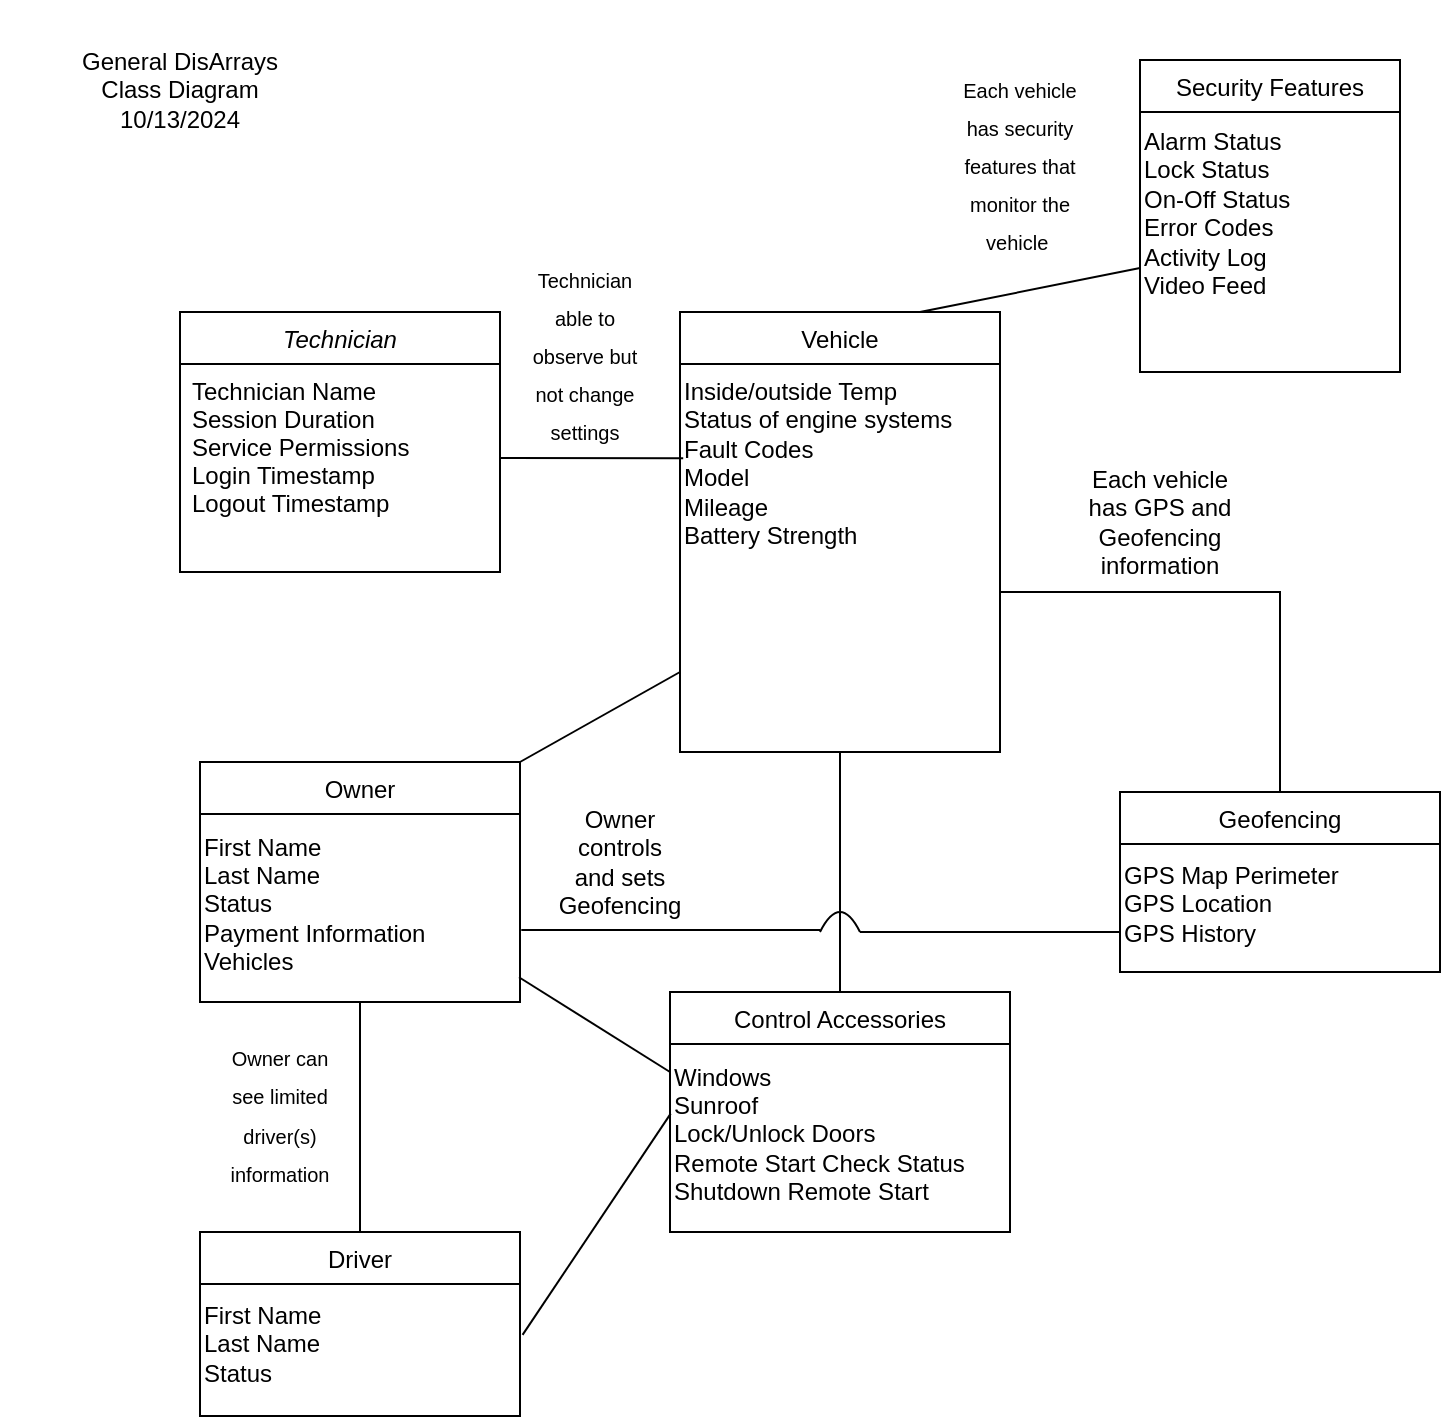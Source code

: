 <mxfile version="24.7.17">
  <diagram id="C5RBs43oDa-KdzZeNtuy" name="Page-1">
    <mxGraphModel grid="1" page="1" gridSize="10" guides="1" tooltips="1" connect="1" arrows="1" fold="1" pageScale="1" pageWidth="827" pageHeight="1169" math="0" shadow="0">
      <root>
        <mxCell id="WIyWlLk6GJQsqaUBKTNV-0" />
        <mxCell id="WIyWlLk6GJQsqaUBKTNV-1" parent="WIyWlLk6GJQsqaUBKTNV-0" />
        <mxCell id="zkfFHV4jXpPFQw0GAbJ--0" value="Technician" style="swimlane;fontStyle=2;align=center;verticalAlign=top;childLayout=stackLayout;horizontal=1;startSize=26;horizontalStack=0;resizeParent=1;resizeLast=0;collapsible=1;marginBottom=0;rounded=0;shadow=0;strokeWidth=1;" vertex="1" parent="WIyWlLk6GJQsqaUBKTNV-1">
          <mxGeometry x="90" y="156" width="160" height="130" as="geometry">
            <mxRectangle x="230" y="140" width="160" height="26" as="alternateBounds" />
          </mxGeometry>
        </mxCell>
        <mxCell id="zkfFHV4jXpPFQw0GAbJ--1" value="Technician Name&#xa;Session Duration&#xa;Service Permissions&#xa;Login Timestamp&#xa;Logout Timestamp" style="text;align=left;verticalAlign=top;spacingLeft=4;spacingRight=4;overflow=hidden;rotatable=0;points=[[0,0.5],[1,0.5]];portConstraint=eastwest;" vertex="1" parent="zkfFHV4jXpPFQw0GAbJ--0">
          <mxGeometry y="26" width="160" height="94" as="geometry" />
        </mxCell>
        <mxCell id="zkfFHV4jXpPFQw0GAbJ--6" value="Driver" style="swimlane;fontStyle=0;align=center;verticalAlign=top;childLayout=stackLayout;horizontal=1;startSize=26;horizontalStack=0;resizeParent=1;resizeLast=0;collapsible=1;marginBottom=0;rounded=0;shadow=0;strokeWidth=1;" vertex="1" parent="WIyWlLk6GJQsqaUBKTNV-1">
          <mxGeometry x="100" y="616" width="160" height="92" as="geometry">
            <mxRectangle x="130" y="380" width="160" height="26" as="alternateBounds" />
          </mxGeometry>
        </mxCell>
        <mxCell id="dhq6A3jDFtmPvamK7AkF-3" value="First Name&lt;div&gt;Last Name&lt;/div&gt;&lt;div&gt;Status&lt;/div&gt;" style="text;html=1;align=left;verticalAlign=middle;resizable=0;points=[];autosize=1;strokeColor=none;fillColor=none;" vertex="1" parent="zkfFHV4jXpPFQw0GAbJ--6">
          <mxGeometry y="26" width="160" height="60" as="geometry" />
        </mxCell>
        <mxCell id="zkfFHV4jXpPFQw0GAbJ--13" value="Vehicle" style="swimlane;fontStyle=0;align=center;verticalAlign=top;childLayout=stackLayout;horizontal=1;startSize=26;horizontalStack=0;resizeParent=1;resizeLast=0;collapsible=1;marginBottom=0;rounded=0;shadow=0;strokeWidth=1;" vertex="1" parent="WIyWlLk6GJQsqaUBKTNV-1">
          <mxGeometry x="340" y="156" width="160" height="220" as="geometry">
            <mxRectangle x="340" y="380" width="170" height="26" as="alternateBounds" />
          </mxGeometry>
        </mxCell>
        <mxCell id="zKc-PcSBb8OQiNiPHXoD-6" value="&lt;div align=&quot;left&quot;&gt;Inside/outside Temp&lt;/div&gt;&lt;div align=&quot;left&quot;&gt;Status of engine systems&lt;/div&gt;&lt;div align=&quot;left&quot;&gt;Fault Codes&lt;/div&gt;&lt;div align=&quot;left&quot;&gt;Model&lt;/div&gt;&lt;div align=&quot;left&quot;&gt;Mileage&lt;/div&gt;&lt;div align=&quot;left&quot;&gt;Battery Strength&lt;/div&gt;&lt;div align=&quot;left&quot;&gt;&lt;br&gt;&lt;/div&gt;&lt;div align=&quot;left&quot;&gt;&lt;br&gt;&lt;/div&gt;&lt;div align=&quot;left&quot;&gt;&lt;br&gt;&lt;/div&gt;" style="text;html=1;align=left;verticalAlign=top;whiteSpace=wrap;rounded=0;" vertex="1" parent="zkfFHV4jXpPFQw0GAbJ--13">
          <mxGeometry y="26" width="160" height="154" as="geometry" />
        </mxCell>
        <mxCell id="zKc-PcSBb8OQiNiPHXoD-9" style="rounded=0;orthogonalLoop=1;jettySize=auto;html=1;endArrow=none;endFill=0;" edge="1" parent="WIyWlLk6GJQsqaUBKTNV-1" source="zKc-PcSBb8OQiNiPHXoD-0" target="zkfFHV4jXpPFQw0GAbJ--6">
          <mxGeometry relative="1" as="geometry" />
        </mxCell>
        <mxCell id="9ll0t4OBZ6mmHKWvKHAP-5" style="edgeStyle=none;curved=1;rounded=0;orthogonalLoop=1;jettySize=auto;html=1;exitX=1;exitY=0;exitDx=0;exitDy=0;entryX=0;entryY=1;entryDx=0;entryDy=0;fontSize=12;startSize=8;endSize=8;endArrow=none;endFill=0;" edge="1" parent="WIyWlLk6GJQsqaUBKTNV-1" source="zKc-PcSBb8OQiNiPHXoD-0" target="zKc-PcSBb8OQiNiPHXoD-6">
          <mxGeometry relative="1" as="geometry" />
        </mxCell>
        <mxCell id="zKc-PcSBb8OQiNiPHXoD-0" value="Owner" style="swimlane;fontStyle=0;align=center;verticalAlign=top;childLayout=stackLayout;horizontal=1;startSize=26;horizontalStack=0;resizeParent=1;resizeLast=0;collapsible=1;marginBottom=0;rounded=0;shadow=0;strokeWidth=1;" vertex="1" parent="WIyWlLk6GJQsqaUBKTNV-1">
          <mxGeometry x="100" y="381" width="160" height="120" as="geometry">
            <mxRectangle x="130" y="380" width="160" height="26" as="alternateBounds" />
          </mxGeometry>
        </mxCell>
        <mxCell id="dhq6A3jDFtmPvamK7AkF-4" value="First Name&lt;div&gt;Last Name&lt;/div&gt;&lt;div&gt;Status&lt;/div&gt;&lt;div&gt;Payment Information&lt;/div&gt;&lt;div&gt;Vehicles&lt;/div&gt;" style="text;html=1;align=left;verticalAlign=middle;resizable=0;points=[];autosize=1;strokeColor=none;fillColor=none;" vertex="1" parent="zKc-PcSBb8OQiNiPHXoD-0">
          <mxGeometry y="26" width="160" height="90" as="geometry" />
        </mxCell>
        <mxCell id="zKc-PcSBb8OQiNiPHXoD-7" style="edgeStyle=orthogonalEdgeStyle;rounded=0;orthogonalLoop=1;jettySize=auto;html=1;entryX=1;entryY=0.5;entryDx=0;entryDy=0;exitX=0.5;exitY=0;exitDx=0;exitDy=0;endArrow=none;endFill=0;" edge="1" parent="WIyWlLk6GJQsqaUBKTNV-1" source="dhq6A3jDFtmPvamK7AkF-5" target="zKc-PcSBb8OQiNiPHXoD-6">
          <mxGeometry relative="1" as="geometry">
            <mxPoint x="640" y="299" as="sourcePoint" />
            <Array as="points">
              <mxPoint x="640" y="296" />
              <mxPoint x="500" y="296" />
            </Array>
          </mxGeometry>
        </mxCell>
        <mxCell id="dhq6A3jDFtmPvamK7AkF-5" value="Geofencing" style="swimlane;fontStyle=0;align=center;verticalAlign=top;childLayout=stackLayout;horizontal=1;startSize=26;horizontalStack=0;resizeParent=1;resizeLast=0;collapsible=1;marginBottom=0;rounded=0;shadow=0;strokeWidth=1;" vertex="1" parent="WIyWlLk6GJQsqaUBKTNV-1">
          <mxGeometry x="560" y="396" width="160" height="90" as="geometry">
            <mxRectangle x="130" y="380" width="160" height="26" as="alternateBounds" />
          </mxGeometry>
        </mxCell>
        <mxCell id="dhq6A3jDFtmPvamK7AkF-6" value="GPS Map Perimeter&lt;div&gt;GPS Location&lt;/div&gt;&lt;div&gt;GPS History&lt;/div&gt;" style="text;html=1;align=left;verticalAlign=middle;resizable=0;points=[];autosize=1;strokeColor=none;fillColor=none;" vertex="1" parent="dhq6A3jDFtmPvamK7AkF-5">
          <mxGeometry y="26" width="160" height="60" as="geometry" />
        </mxCell>
        <mxCell id="dhq6A3jDFtmPvamK7AkF-7" value="Security Features" style="swimlane;fontStyle=0;align=center;verticalAlign=top;childLayout=stackLayout;horizontal=1;startSize=26;horizontalStack=0;resizeParent=1;resizeLast=0;collapsible=1;marginBottom=0;rounded=0;shadow=0;strokeWidth=1;" vertex="1" parent="WIyWlLk6GJQsqaUBKTNV-1">
          <mxGeometry x="570" y="30" width="130" height="156" as="geometry">
            <mxRectangle x="130" y="380" width="160" height="26" as="alternateBounds" />
          </mxGeometry>
        </mxCell>
        <mxCell id="dhq6A3jDFtmPvamK7AkF-8" value="Alarm Status&lt;br&gt;Lock Status&lt;br&gt;On-Off Status&lt;br&gt;Error Codes&lt;br&gt;Activity Log&lt;br&gt;Video Feed&lt;br&gt;&lt;br&gt;&lt;br&gt;" style="text;align=left;verticalAlign=middle;resizable=0;points=[];autosize=1;strokeColor=none;fillColor=none;html=1;" vertex="1" parent="dhq6A3jDFtmPvamK7AkF-7">
          <mxGeometry y="26" width="130" height="130" as="geometry" />
        </mxCell>
        <mxCell id="9ll0t4OBZ6mmHKWvKHAP-7" style="edgeStyle=none;curved=1;rounded=0;orthogonalLoop=1;jettySize=auto;html=1;entryX=0.5;entryY=1;entryDx=0;entryDy=0;fontSize=12;startSize=8;endSize=8;endArrow=none;endFill=0;" edge="1" parent="WIyWlLk6GJQsqaUBKTNV-1" source="dhq6A3jDFtmPvamK7AkF-9" target="zkfFHV4jXpPFQw0GAbJ--13">
          <mxGeometry relative="1" as="geometry" />
        </mxCell>
        <mxCell id="dhq6A3jDFtmPvamK7AkF-9" value="Control Accessories" style="swimlane;fontStyle=0;align=center;verticalAlign=top;childLayout=stackLayout;horizontal=1;startSize=26;horizontalStack=0;resizeParent=1;resizeLast=0;collapsible=1;marginBottom=0;rounded=0;shadow=0;strokeWidth=1;" vertex="1" parent="WIyWlLk6GJQsqaUBKTNV-1">
          <mxGeometry x="335" y="496" width="170" height="120" as="geometry">
            <mxRectangle x="130" y="380" width="160" height="26" as="alternateBounds" />
          </mxGeometry>
        </mxCell>
        <mxCell id="dhq6A3jDFtmPvamK7AkF-10" value="&lt;div&gt;Windows&lt;/div&gt;&lt;div&gt;Sunroof&lt;/div&gt;&lt;div&gt;Lock/Unlock Doors&lt;/div&gt;&lt;div&gt;Remote Start Check Status&lt;br style=&quot;padding: 0px; margin: 0px;&quot;&gt;Shutdown Remote Start&lt;br&gt;&lt;/div&gt;" style="text;html=1;align=left;verticalAlign=middle;resizable=0;points=[];autosize=1;strokeColor=none;fillColor=none;" vertex="1" parent="dhq6A3jDFtmPvamK7AkF-9">
          <mxGeometry y="26" width="170" height="90" as="geometry" />
        </mxCell>
        <mxCell id="zKc-PcSBb8OQiNiPHXoD-8" value="Each vehicle has GPS and Geofencing information" style="text;html=1;align=center;verticalAlign=middle;whiteSpace=wrap;rounded=0;" vertex="1" parent="WIyWlLk6GJQsqaUBKTNV-1">
          <mxGeometry x="540" y="246" width="80" height="30" as="geometry" />
        </mxCell>
        <mxCell id="zKc-PcSBb8OQiNiPHXoD-10" style="rounded=0;orthogonalLoop=1;jettySize=auto;html=1;entryX=0.75;entryY=0;entryDx=0;entryDy=0;endArrow=none;endFill=0;startArrow=none;startFill=0;" edge="1" parent="WIyWlLk6GJQsqaUBKTNV-1" source="dhq6A3jDFtmPvamK7AkF-8" target="zkfFHV4jXpPFQw0GAbJ--13">
          <mxGeometry relative="1" as="geometry" />
        </mxCell>
        <mxCell id="zKc-PcSBb8OQiNiPHXoD-12" style="rounded=0;orthogonalLoop=1;jettySize=auto;html=1;endArrow=none;endFill=0;exitX=0.997;exitY=0.907;exitDx=0;exitDy=0;exitPerimeter=0;" edge="1" parent="WIyWlLk6GJQsqaUBKTNV-1" source="dhq6A3jDFtmPvamK7AkF-4">
          <mxGeometry relative="1" as="geometry">
            <mxPoint x="280" y="496" as="sourcePoint" />
            <mxPoint x="335" y="536" as="targetPoint" />
          </mxGeometry>
        </mxCell>
        <mxCell id="zKc-PcSBb8OQiNiPHXoD-13" style="rounded=0;orthogonalLoop=1;jettySize=auto;html=1;entryX=0.002;entryY=0.387;entryDx=0;entryDy=0;endArrow=none;endFill=0;exitX=1.008;exitY=0.424;exitDx=0;exitDy=0;exitPerimeter=0;entryPerimeter=0;" edge="1" parent="WIyWlLk6GJQsqaUBKTNV-1" source="dhq6A3jDFtmPvamK7AkF-3" target="dhq6A3jDFtmPvamK7AkF-10">
          <mxGeometry relative="1" as="geometry">
            <mxPoint x="280" y="296" as="sourcePoint" />
          </mxGeometry>
        </mxCell>
        <mxCell id="zKc-PcSBb8OQiNiPHXoD-14" style="rounded=0;orthogonalLoop=1;jettySize=auto;html=1;endArrow=none;endFill=0;edgeStyle=elbowEdgeStyle;exitX=1.004;exitY=0.645;exitDx=0;exitDy=0;exitPerimeter=0;" edge="1" parent="WIyWlLk6GJQsqaUBKTNV-1" source="dhq6A3jDFtmPvamK7AkF-4">
          <mxGeometry relative="1" as="geometry">
            <mxPoint x="280.24" y="466" as="sourcePoint" />
            <mxPoint x="410" y="466" as="targetPoint" />
            <Array as="points">
              <mxPoint x="410.24" y="466" />
              <mxPoint x="430.24" y="466" />
            </Array>
          </mxGeometry>
        </mxCell>
        <mxCell id="zKc-PcSBb8OQiNiPHXoD-15" style="edgeStyle=orthogonalEdgeStyle;rounded=0;orthogonalLoop=1;jettySize=auto;html=1;endArrow=none;endFill=0;startArrow=none;startFill=0;" edge="1" parent="WIyWlLk6GJQsqaUBKTNV-1">
          <mxGeometry relative="1" as="geometry">
            <mxPoint x="430" y="466" as="targetPoint" />
            <mxPoint x="560" y="466" as="sourcePoint" />
          </mxGeometry>
        </mxCell>
        <mxCell id="9ll0t4OBZ6mmHKWvKHAP-10" style="edgeStyle=none;curved=1;rounded=0;orthogonalLoop=1;jettySize=auto;html=1;exitX=1;exitY=0.5;exitDx=0;exitDy=0;entryX=0.01;entryY=0.306;entryDx=0;entryDy=0;entryPerimeter=0;fontSize=12;startSize=8;endSize=8;endArrow=none;endFill=0;" edge="1" parent="WIyWlLk6GJQsqaUBKTNV-1" source="zkfFHV4jXpPFQw0GAbJ--1" target="zKc-PcSBb8OQiNiPHXoD-6">
          <mxGeometry relative="1" as="geometry" />
        </mxCell>
        <mxCell id="zKc-PcSBb8OQiNiPHXoD-16" value="" style="curved=1;endArrow=none;html=1;rounded=0;endFill=0;" edge="1" parent="WIyWlLk6GJQsqaUBKTNV-1">
          <mxGeometry width="50" height="50" relative="1" as="geometry">
            <mxPoint x="410" y="466" as="sourcePoint" />
            <mxPoint x="430" y="466" as="targetPoint" />
            <Array as="points">
              <mxPoint x="420" y="446" />
            </Array>
          </mxGeometry>
        </mxCell>
        <mxCell id="zKc-PcSBb8OQiNiPHXoD-17" value="&lt;div&gt;Owner controls and sets Geofencing&lt;/div&gt;" style="text;html=1;align=center;verticalAlign=middle;whiteSpace=wrap;rounded=0;" vertex="1" parent="WIyWlLk6GJQsqaUBKTNV-1">
          <mxGeometry x="280" y="416" width="60" height="30" as="geometry" />
        </mxCell>
        <mxCell id="9ll0t4OBZ6mmHKWvKHAP-11" value="&lt;div&gt;&lt;font style=&quot;font-size: 10px;&quot;&gt;Technician able to observe but not change settings&lt;/font&gt;&lt;/div&gt;" style="text;strokeColor=none;fillColor=none;html=1;align=center;verticalAlign=middle;whiteSpace=wrap;rounded=0;fontSize=16;" vertex="1" parent="WIyWlLk6GJQsqaUBKTNV-1">
          <mxGeometry x="260" y="166" width="65" height="20" as="geometry" />
        </mxCell>
        <mxCell id="dhq6A3jDFtmPvamK7AkF-13" value="&lt;div&gt;General DisArrays&lt;br&gt;&lt;/div&gt;&lt;div&gt;Class Diagram&lt;/div&gt;&lt;div&gt;10/13/2024&lt;/div&gt;" style="text;html=1;align=center;verticalAlign=middle;whiteSpace=wrap;rounded=0;" vertex="1" parent="WIyWlLk6GJQsqaUBKTNV-1">
          <mxGeometry width="180" height="90" as="geometry" />
        </mxCell>
        <mxCell id="9ll0t4OBZ6mmHKWvKHAP-14" value="&lt;font style=&quot;font-size: 10px;&quot;&gt;Each vehicle has security features that monitor the vehicle&amp;nbsp;&lt;/font&gt;" style="text;strokeColor=none;fillColor=none;html=1;align=center;verticalAlign=middle;whiteSpace=wrap;rounded=0;fontSize=16;" vertex="1" parent="WIyWlLk6GJQsqaUBKTNV-1">
          <mxGeometry x="480" y="66" width="60" height="30" as="geometry" />
        </mxCell>
        <mxCell id="9ll0t4OBZ6mmHKWvKHAP-15" value="&lt;font style=&quot;font-size: 10px;&quot;&gt;Owner can see limited driver(s) information&lt;/font&gt;" style="text;strokeColor=none;fillColor=none;html=1;align=center;verticalAlign=middle;whiteSpace=wrap;rounded=0;fontSize=16;" vertex="1" parent="WIyWlLk6GJQsqaUBKTNV-1">
          <mxGeometry x="110" y="541" width="60" height="30" as="geometry" />
        </mxCell>
        <mxCell id="9ll0t4OBZ6mmHKWvKHAP-16" style="edgeStyle=none;curved=1;rounded=0;orthogonalLoop=1;jettySize=auto;html=1;exitX=0.75;exitY=0;exitDx=0;exitDy=0;fontSize=12;startSize=8;endSize=8;" edge="1" parent="WIyWlLk6GJQsqaUBKTNV-1" source="9ll0t4OBZ6mmHKWvKHAP-15" target="9ll0t4OBZ6mmHKWvKHAP-15">
          <mxGeometry relative="1" as="geometry" />
        </mxCell>
      </root>
    </mxGraphModel>
  </diagram>
</mxfile>
